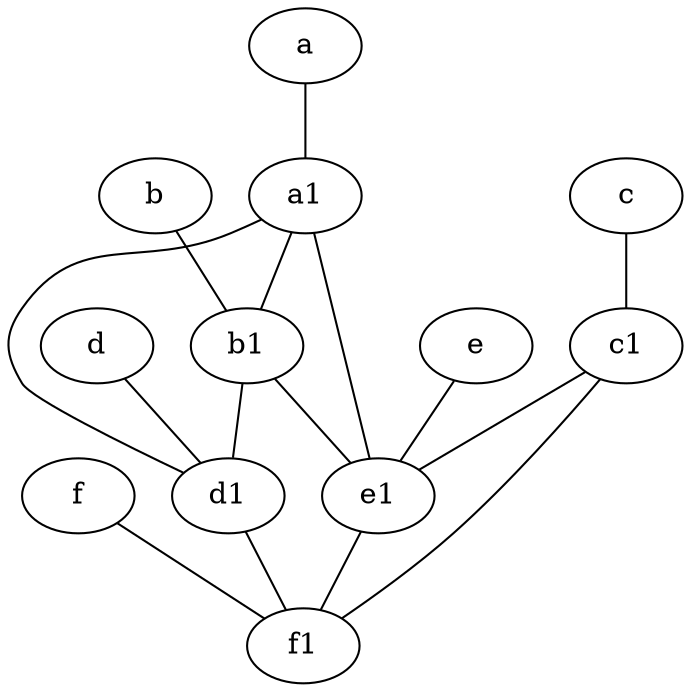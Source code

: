 graph {
	node [labelfontsize=50]
	c [labelfontsize=50 pos="4.5,2!"]
	b1 [labelfontsize=50 pos="9,4!"]
	f [labelfontsize=50 pos="3,9!"]
	d [labelfontsize=50 pos="2,5!"]
	e1 [labelfontsize=50 pos="7,7!"]
	a [labelfontsize=50 pos="8,2!"]
	b [labelfontsize=50 pos="10,4!"]
	a1 [labelfontsize=50 pos="8,3!"]
	f1 [labelfontsize=50 pos="3,8!"]
	c1 [labelfontsize=50 pos="4.5,3!"]
	d1 [labelfontsize=50 pos="3,5!"]
	e [labelfontsize=50 pos="7,9!"]
	b1 -- d1
	a1 -- d1
	c1 -- e1
	a1 -- e1
	a -- a1
	b1 -- e1
	a1 -- b1
	c -- c1
	f -- f1
	b -- b1
	e -- e1
	d -- d1
	c1 -- f1
	e1 -- f1
	d1 -- f1
}
